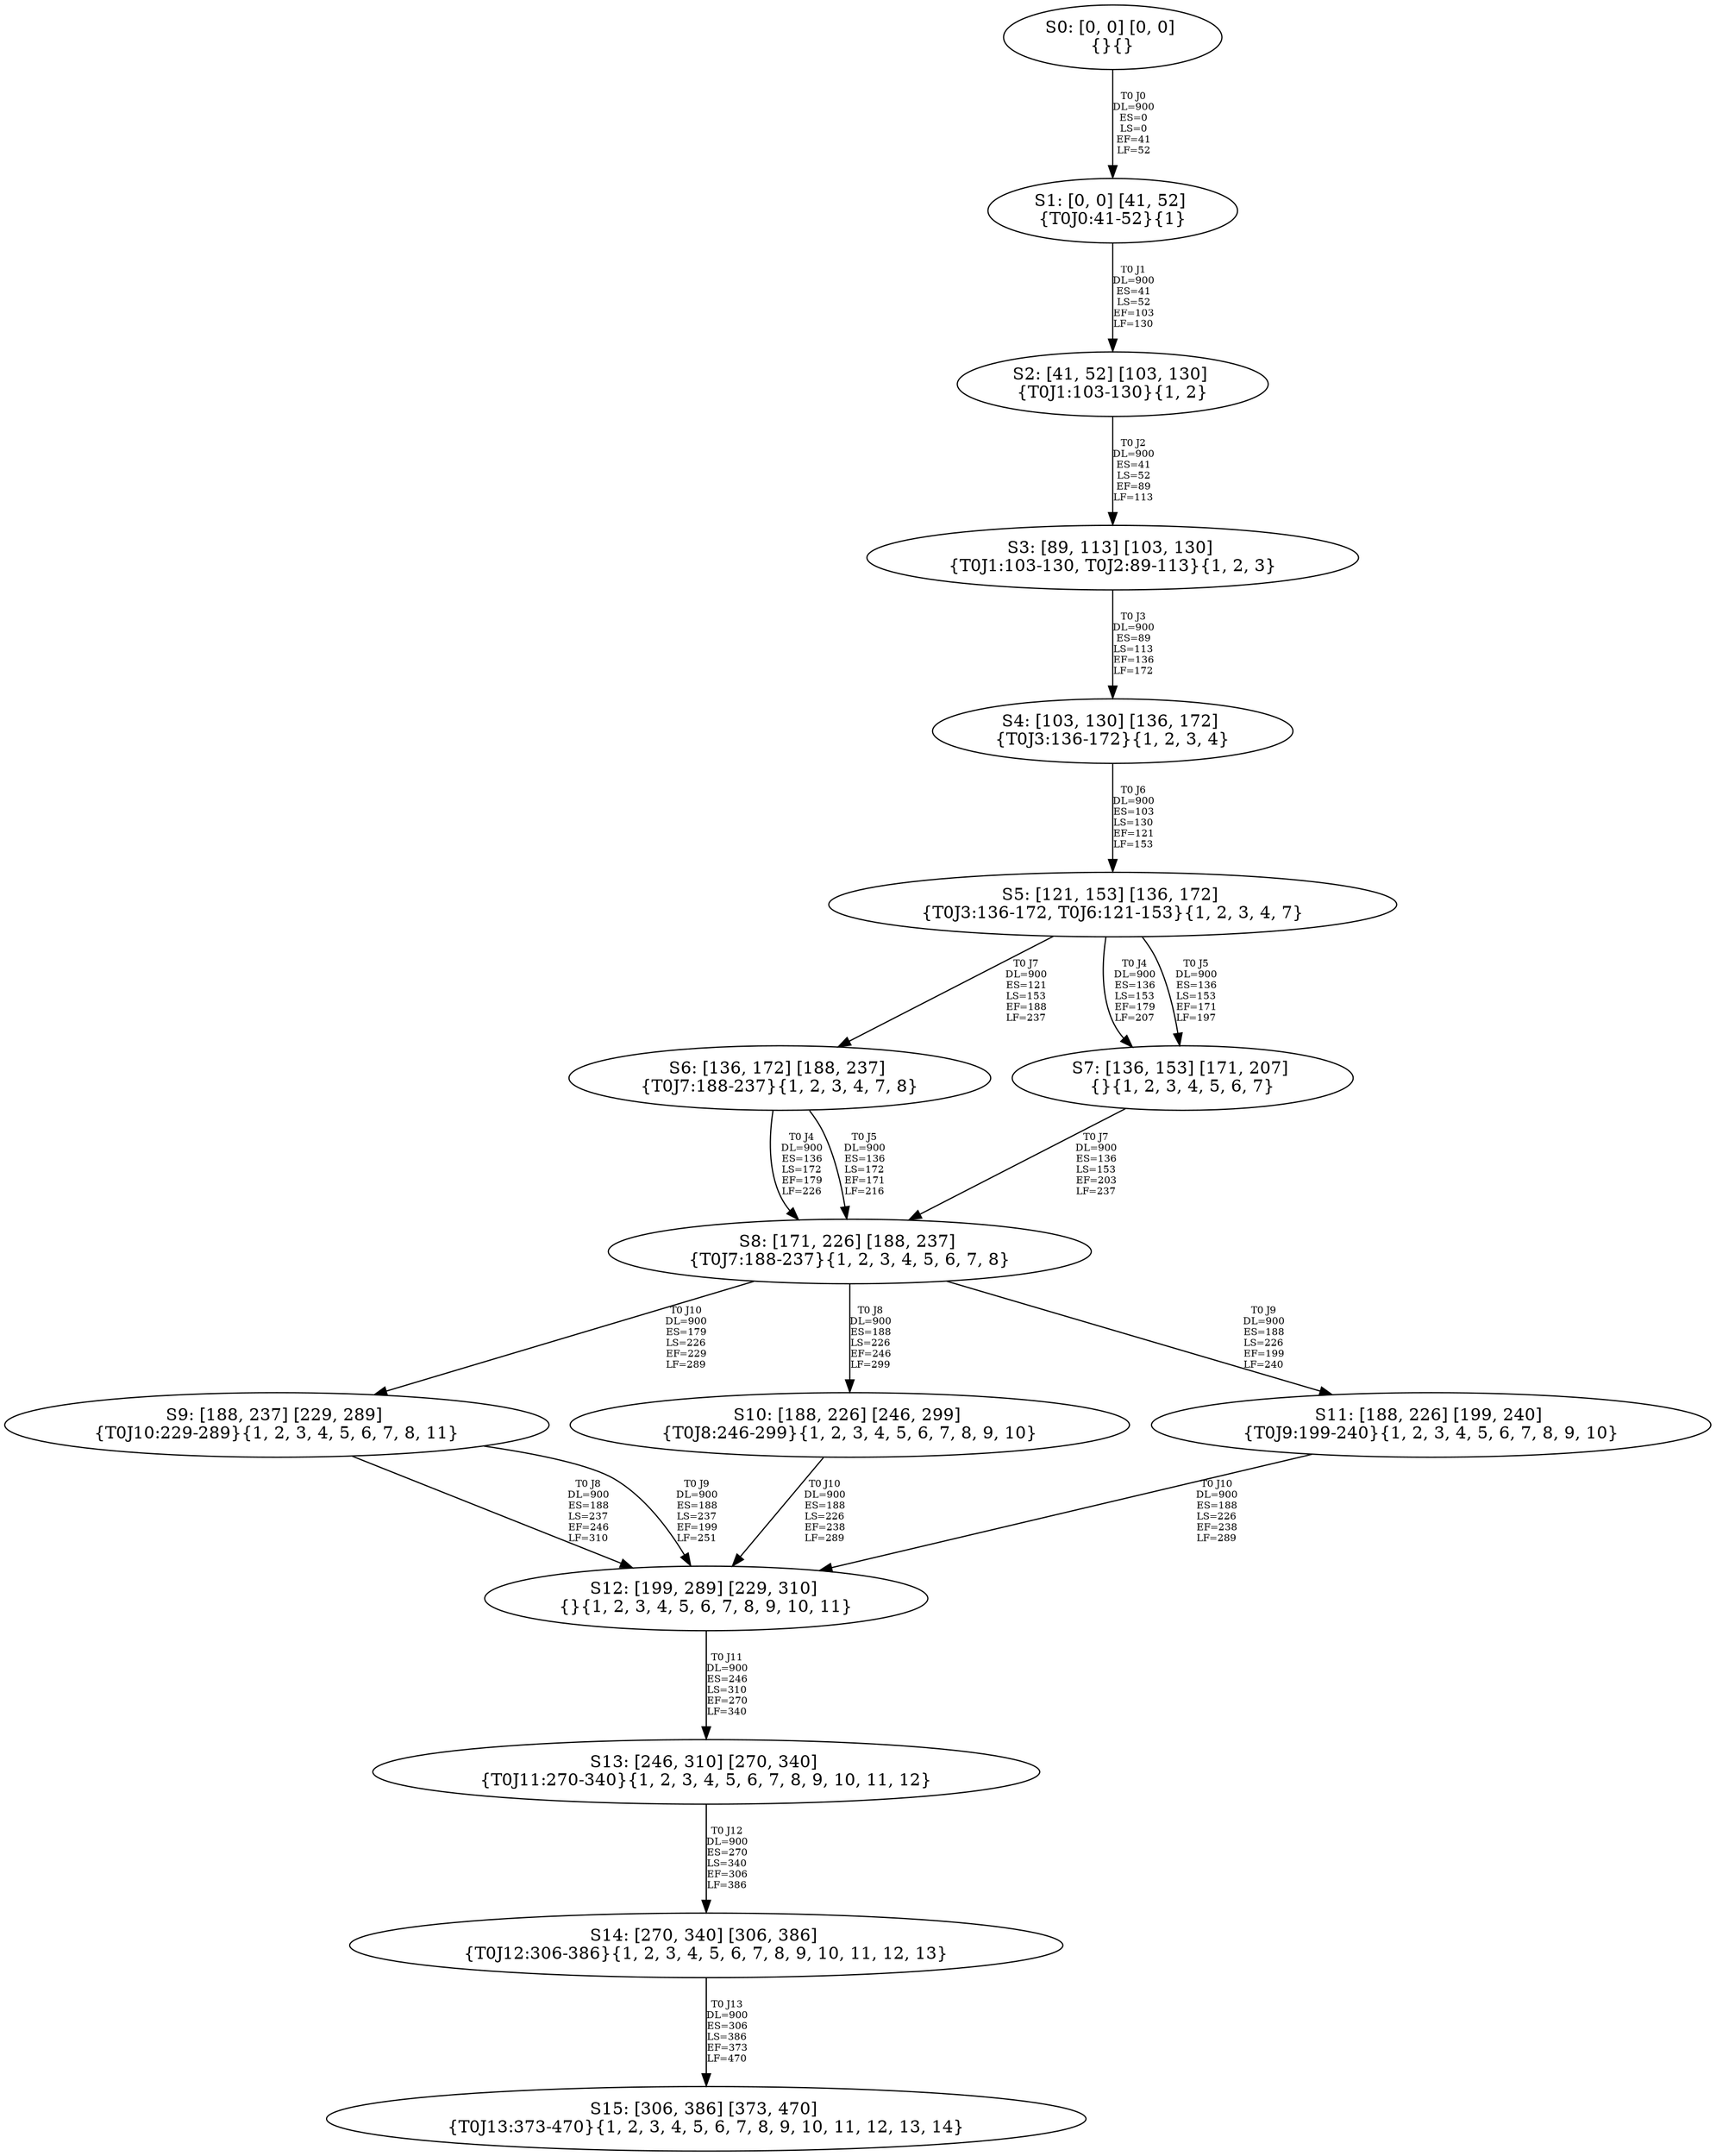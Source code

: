 digraph {
	S0[label="S0: [0, 0] [0, 0] \n{}{}"];
	S1[label="S1: [0, 0] [41, 52] \n{T0J0:41-52}{1}"];
	S2[label="S2: [41, 52] [103, 130] \n{T0J1:103-130}{1, 2}"];
	S3[label="S3: [89, 113] [103, 130] \n{T0J1:103-130, T0J2:89-113}{1, 2, 3}"];
	S4[label="S4: [103, 130] [136, 172] \n{T0J3:136-172}{1, 2, 3, 4}"];
	S5[label="S5: [121, 153] [136, 172] \n{T0J3:136-172, T0J6:121-153}{1, 2, 3, 4, 7}"];
	S6[label="S6: [136, 172] [188, 237] \n{T0J7:188-237}{1, 2, 3, 4, 7, 8}"];
	S7[label="S7: [136, 153] [171, 207] \n{}{1, 2, 3, 4, 5, 6, 7}"];
	S8[label="S8: [171, 226] [188, 237] \n{T0J7:188-237}{1, 2, 3, 4, 5, 6, 7, 8}"];
	S9[label="S9: [188, 237] [229, 289] \n{T0J10:229-289}{1, 2, 3, 4, 5, 6, 7, 8, 11}"];
	S10[label="S10: [188, 226] [246, 299] \n{T0J8:246-299}{1, 2, 3, 4, 5, 6, 7, 8, 9, 10}"];
	S11[label="S11: [188, 226] [199, 240] \n{T0J9:199-240}{1, 2, 3, 4, 5, 6, 7, 8, 9, 10}"];
	S12[label="S12: [199, 289] [229, 310] \n{}{1, 2, 3, 4, 5, 6, 7, 8, 9, 10, 11}"];
	S13[label="S13: [246, 310] [270, 340] \n{T0J11:270-340}{1, 2, 3, 4, 5, 6, 7, 8, 9, 10, 11, 12}"];
	S14[label="S14: [270, 340] [306, 386] \n{T0J12:306-386}{1, 2, 3, 4, 5, 6, 7, 8, 9, 10, 11, 12, 13}"];
	S15[label="S15: [306, 386] [373, 470] \n{T0J13:373-470}{1, 2, 3, 4, 5, 6, 7, 8, 9, 10, 11, 12, 13, 14}"];
	S0 -> S1[label="T0 J0\nDL=900\nES=0\nLS=0\nEF=41\nLF=52",fontsize=8];
	S1 -> S2[label="T0 J1\nDL=900\nES=41\nLS=52\nEF=103\nLF=130",fontsize=8];
	S2 -> S3[label="T0 J2\nDL=900\nES=41\nLS=52\nEF=89\nLF=113",fontsize=8];
	S3 -> S4[label="T0 J3\nDL=900\nES=89\nLS=113\nEF=136\nLF=172",fontsize=8];
	S4 -> S5[label="T0 J6\nDL=900\nES=103\nLS=130\nEF=121\nLF=153",fontsize=8];
	S5 -> S7[label="T0 J4\nDL=900\nES=136\nLS=153\nEF=179\nLF=207",fontsize=8];
	S5 -> S7[label="T0 J5\nDL=900\nES=136\nLS=153\nEF=171\nLF=197",fontsize=8];
	S5 -> S6[label="T0 J7\nDL=900\nES=121\nLS=153\nEF=188\nLF=237",fontsize=8];
	S6 -> S8[label="T0 J4\nDL=900\nES=136\nLS=172\nEF=179\nLF=226",fontsize=8];
	S6 -> S8[label="T0 J5\nDL=900\nES=136\nLS=172\nEF=171\nLF=216",fontsize=8];
	S7 -> S8[label="T0 J7\nDL=900\nES=136\nLS=153\nEF=203\nLF=237",fontsize=8];
	S8 -> S10[label="T0 J8\nDL=900\nES=188\nLS=226\nEF=246\nLF=299",fontsize=8];
	S8 -> S11[label="T0 J9\nDL=900\nES=188\nLS=226\nEF=199\nLF=240",fontsize=8];
	S8 -> S9[label="T0 J10\nDL=900\nES=179\nLS=226\nEF=229\nLF=289",fontsize=8];
	S9 -> S12[label="T0 J8\nDL=900\nES=188\nLS=237\nEF=246\nLF=310",fontsize=8];
	S9 -> S12[label="T0 J9\nDL=900\nES=188\nLS=237\nEF=199\nLF=251",fontsize=8];
	S10 -> S12[label="T0 J10\nDL=900\nES=188\nLS=226\nEF=238\nLF=289",fontsize=8];
	S11 -> S12[label="T0 J10\nDL=900\nES=188\nLS=226\nEF=238\nLF=289",fontsize=8];
	S12 -> S13[label="T0 J11\nDL=900\nES=246\nLS=310\nEF=270\nLF=340",fontsize=8];
	S13 -> S14[label="T0 J12\nDL=900\nES=270\nLS=340\nEF=306\nLF=386",fontsize=8];
	S14 -> S15[label="T0 J13\nDL=900\nES=306\nLS=386\nEF=373\nLF=470",fontsize=8];
}
